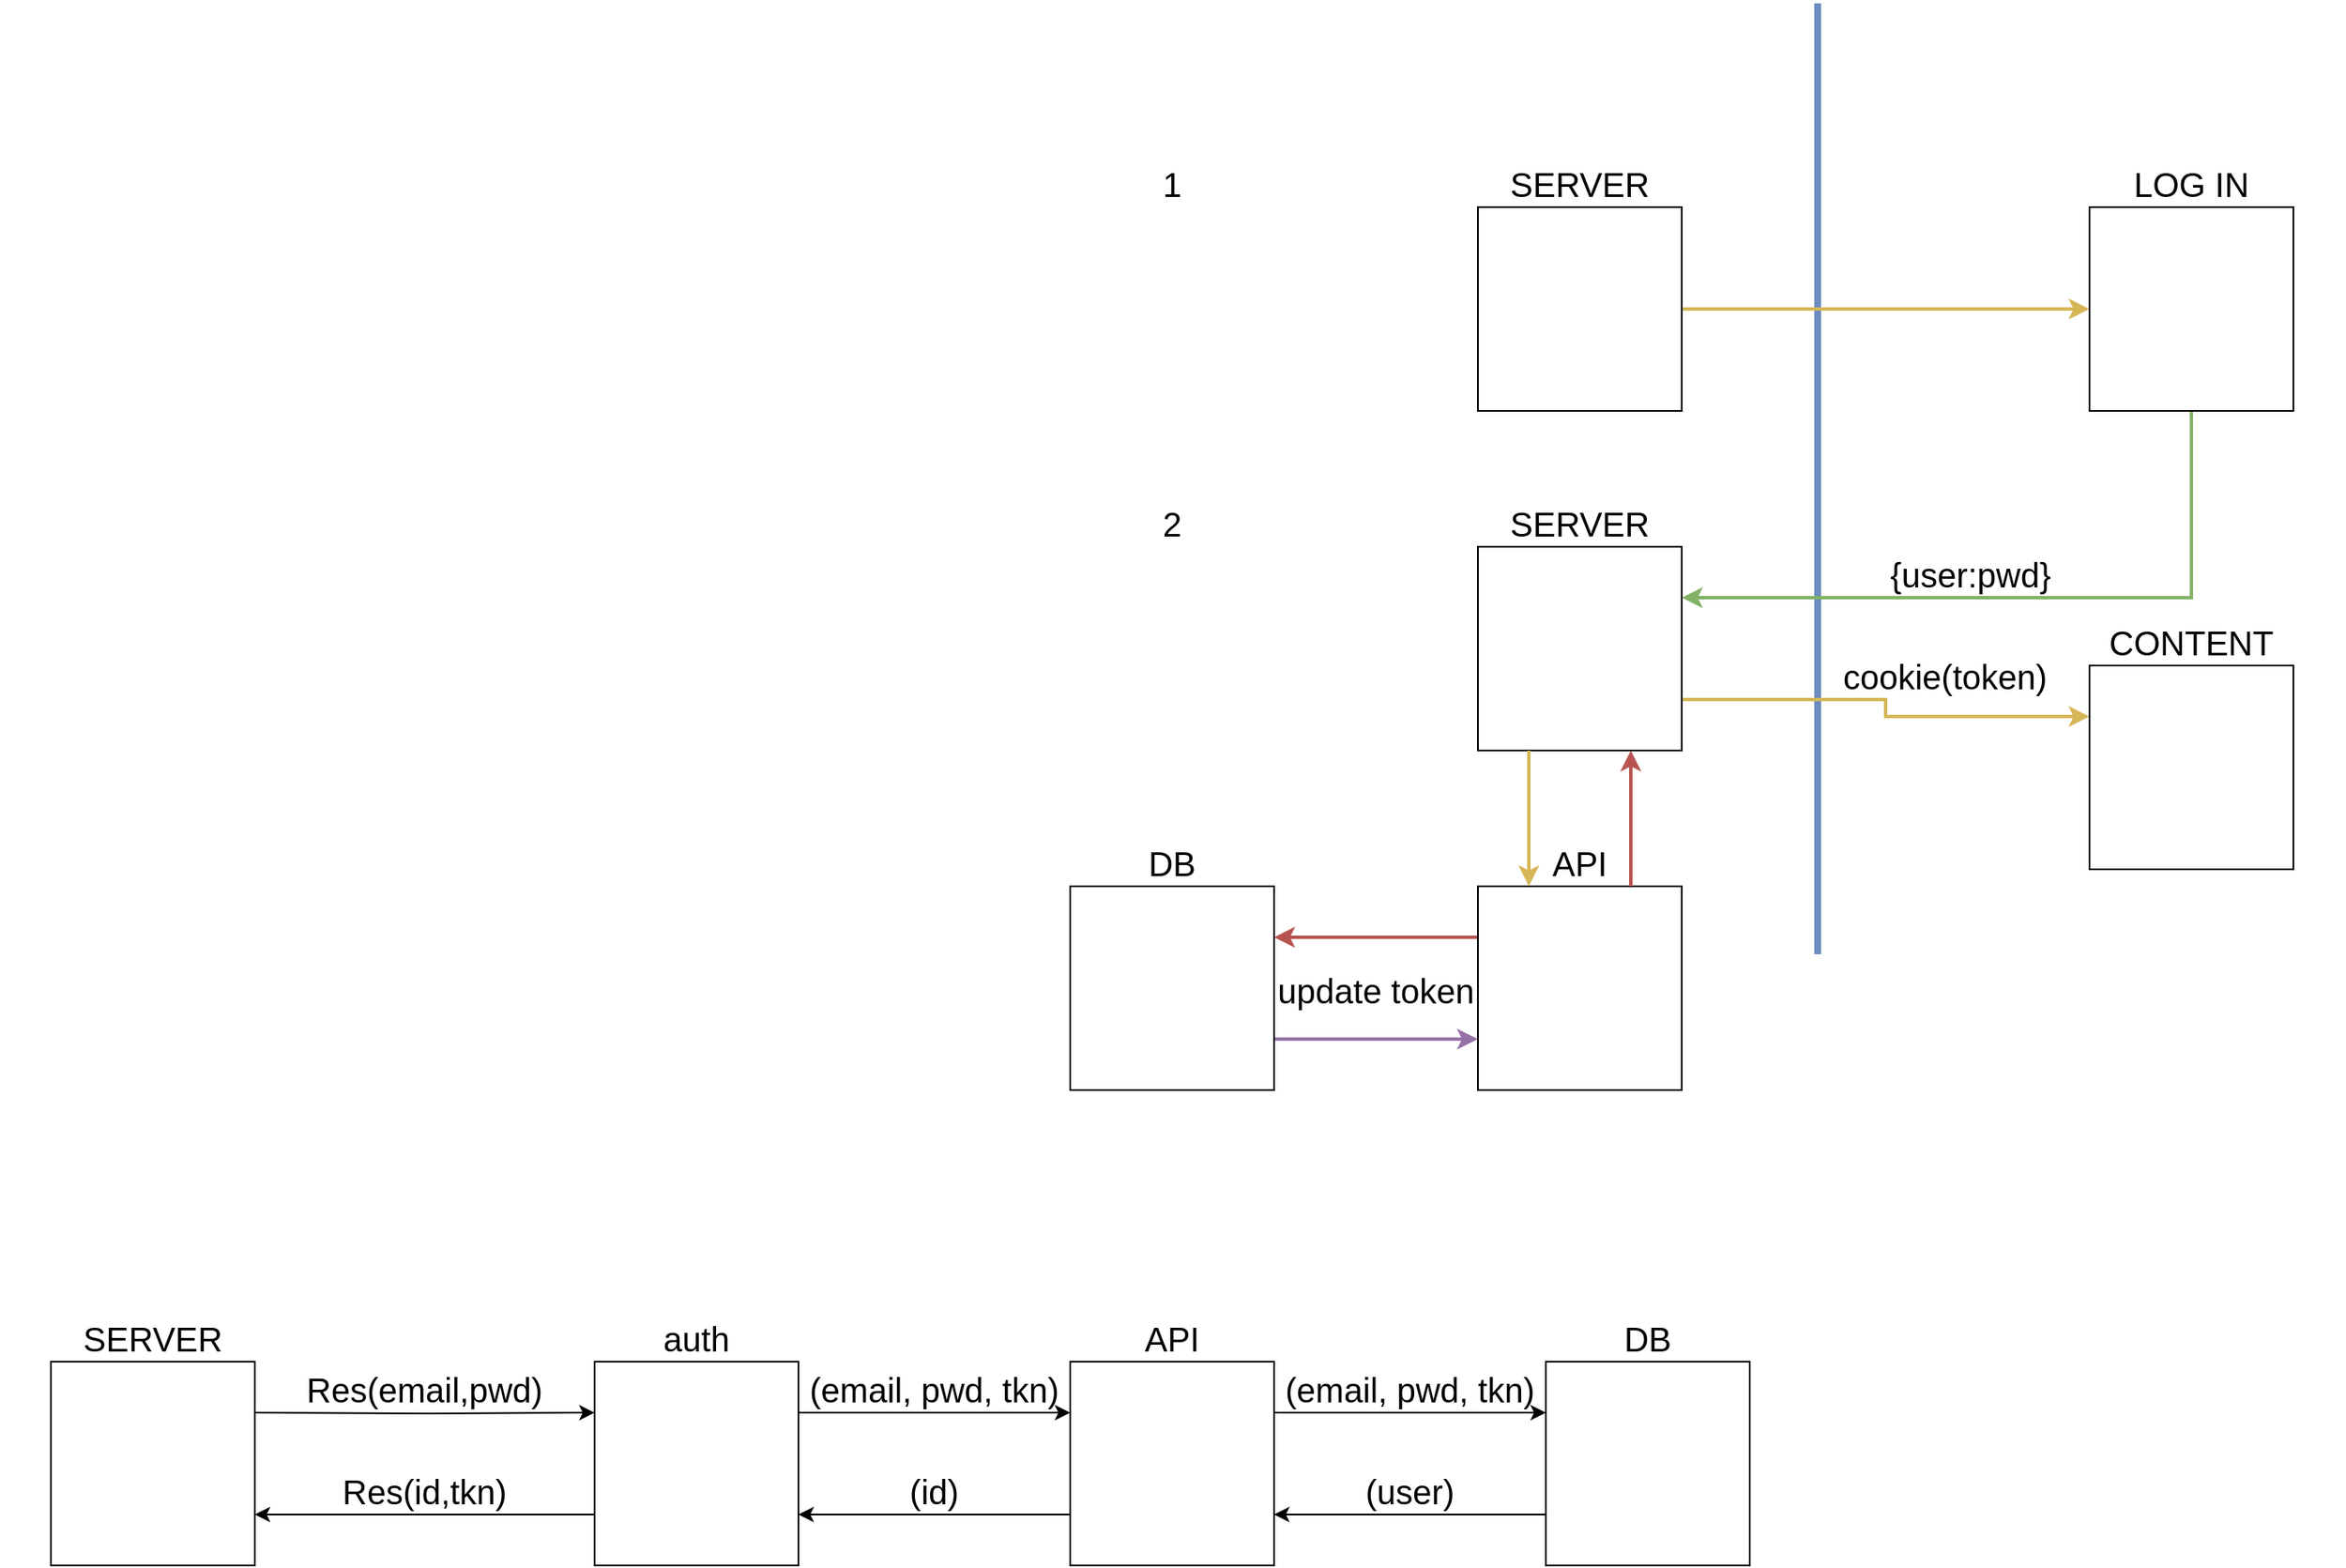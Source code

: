 <mxfile version="16.4.3" type="github">
  <diagram id="QRWkKfWoSAaqpL6tP-VP" name="Page-1">
    <mxGraphModel dx="2112" dy="712" grid="1" gridSize="10" guides="1" tooltips="1" connect="1" arrows="1" fold="1" page="1" pageScale="1" pageWidth="850" pageHeight="1100" math="0" shadow="0">
      <root>
        <mxCell id="0" />
        <mxCell id="1" parent="0" />
        <mxCell id="rA3JXcy08IPIIDM2obJE-3" value="" style="endArrow=none;html=1;rounded=0;fontSize=20;strokeWidth=4;fillColor=#dae8fc;strokeColor=#6c8ebf;" parent="1" edge="1">
          <mxGeometry width="50" height="50" relative="1" as="geometry">
            <mxPoint x="440" y="640" as="sourcePoint" />
            <mxPoint x="440" y="80" as="targetPoint" />
          </mxGeometry>
        </mxCell>
        <mxCell id="rA3JXcy08IPIIDM2obJE-7" style="edgeStyle=orthogonalEdgeStyle;rounded=0;orthogonalLoop=1;jettySize=auto;html=1;exitX=1;exitY=0.5;exitDx=0;exitDy=0;fontSize=20;strokeWidth=2;fillColor=#fff2cc;strokeColor=#d6b656;" parent="1" source="rA3JXcy08IPIIDM2obJE-1" target="rA3JXcy08IPIIDM2obJE-5" edge="1">
          <mxGeometry relative="1" as="geometry" />
        </mxCell>
        <mxCell id="rA3JXcy08IPIIDM2obJE-1" value="" style="whiteSpace=wrap;html=1;aspect=fixed;" parent="1" vertex="1">
          <mxGeometry x="240" y="200" width="120" height="120" as="geometry" />
        </mxCell>
        <mxCell id="rA3JXcy08IPIIDM2obJE-2" value="SERVER" style="text;strokeColor=none;fillColor=none;align=center;verticalAlign=middle;spacingLeft=4;spacingRight=4;overflow=hidden;points=[[0,0.5],[1,0.5]];portConstraint=eastwest;rotatable=0;fontSize=20;" parent="1" vertex="1">
          <mxGeometry x="210" y="170" width="180" height="30" as="geometry" />
        </mxCell>
        <mxCell id="rA3JXcy08IPIIDM2obJE-14" style="edgeStyle=orthogonalEdgeStyle;rounded=0;orthogonalLoop=1;jettySize=auto;html=1;exitX=0.5;exitY=1;exitDx=0;exitDy=0;entryX=1;entryY=0.25;entryDx=0;entryDy=0;fontSize=20;strokeWidth=2;fillColor=#d5e8d4;strokeColor=#82b366;" parent="1" source="rA3JXcy08IPIIDM2obJE-5" target="rA3JXcy08IPIIDM2obJE-11" edge="1">
          <mxGeometry relative="1" as="geometry" />
        </mxCell>
        <mxCell id="rA3JXcy08IPIIDM2obJE-5" value="" style="whiteSpace=wrap;html=1;aspect=fixed;" parent="1" vertex="1">
          <mxGeometry x="600" y="200" width="120" height="120" as="geometry" />
        </mxCell>
        <mxCell id="rA3JXcy08IPIIDM2obJE-8" value="LOG IN" style="text;strokeColor=none;fillColor=none;align=center;verticalAlign=middle;spacingLeft=4;spacingRight=4;overflow=hidden;points=[[0,0.5],[1,0.5]];portConstraint=eastwest;rotatable=0;fontSize=20;" parent="1" vertex="1">
          <mxGeometry x="570" y="170" width="180" height="30" as="geometry" />
        </mxCell>
        <mxCell id="rA3JXcy08IPIIDM2obJE-9" value="1" style="text;strokeColor=none;fillColor=none;align=center;verticalAlign=middle;spacingLeft=4;spacingRight=4;overflow=hidden;points=[[0,0.5],[1,0.5]];portConstraint=eastwest;rotatable=0;fontSize=20;" parent="1" vertex="1">
          <mxGeometry x="-30" y="170" width="180" height="30" as="geometry" />
        </mxCell>
        <mxCell id="rA3JXcy08IPIIDM2obJE-30" style="edgeStyle=orthogonalEdgeStyle;rounded=0;orthogonalLoop=1;jettySize=auto;html=1;exitX=1;exitY=0.75;exitDx=0;exitDy=0;entryX=0;entryY=0.25;entryDx=0;entryDy=0;fontSize=20;fontColor=#66FF66;strokeWidth=2;fillColor=#fff2cc;strokeColor=#d6b656;" parent="1" source="rA3JXcy08IPIIDM2obJE-11" target="rA3JXcy08IPIIDM2obJE-28" edge="1">
          <mxGeometry relative="1" as="geometry" />
        </mxCell>
        <mxCell id="rA3JXcy08IPIIDM2obJE-11" value="" style="whiteSpace=wrap;html=1;aspect=fixed;" parent="1" vertex="1">
          <mxGeometry x="240" y="400" width="120" height="120" as="geometry" />
        </mxCell>
        <mxCell id="rA3JXcy08IPIIDM2obJE-12" value="SERVER" style="text;strokeColor=none;fillColor=none;align=center;verticalAlign=middle;spacingLeft=4;spacingRight=4;overflow=hidden;points=[[0,0.5],[1,0.5]];portConstraint=eastwest;rotatable=0;fontSize=20;" parent="1" vertex="1">
          <mxGeometry x="210" y="370" width="180" height="30" as="geometry" />
        </mxCell>
        <mxCell id="rA3JXcy08IPIIDM2obJE-15" value="{user:pwd}" style="text;strokeColor=none;fillColor=none;align=center;verticalAlign=middle;spacingLeft=4;spacingRight=4;overflow=hidden;points=[[0,0.5],[1,0.5]];portConstraint=eastwest;rotatable=0;fontSize=20;" parent="1" vertex="1">
          <mxGeometry x="440" y="400" width="180" height="30" as="geometry" />
        </mxCell>
        <mxCell id="rA3JXcy08IPIIDM2obJE-25" style="edgeStyle=orthogonalEdgeStyle;rounded=0;orthogonalLoop=1;jettySize=auto;html=1;exitX=0;exitY=0.25;exitDx=0;exitDy=0;entryX=1;entryY=0.25;entryDx=0;entryDy=0;fontSize=20;fontColor=#66FF66;strokeWidth=2;fillColor=#f8cecc;strokeColor=#b85450;" parent="1" source="rA3JXcy08IPIIDM2obJE-16" target="rA3JXcy08IPIIDM2obJE-23" edge="1">
          <mxGeometry relative="1" as="geometry" />
        </mxCell>
        <mxCell id="rA3JXcy08IPIIDM2obJE-16" value="" style="whiteSpace=wrap;html=1;aspect=fixed;" parent="1" vertex="1">
          <mxGeometry x="240" y="600" width="120" height="120" as="geometry" />
        </mxCell>
        <mxCell id="rA3JXcy08IPIIDM2obJE-17" value="API" style="text;strokeColor=none;fillColor=none;align=center;verticalAlign=middle;spacingLeft=4;spacingRight=4;overflow=hidden;points=[[0,0.5],[1,0.5]];portConstraint=eastwest;rotatable=0;fontSize=20;" parent="1" vertex="1">
          <mxGeometry x="210" y="570" width="180" height="30" as="geometry" />
        </mxCell>
        <mxCell id="rA3JXcy08IPIIDM2obJE-19" value="" style="endArrow=classic;html=1;rounded=0;fontSize=20;strokeWidth=2;exitX=0.25;exitY=1;exitDx=0;exitDy=0;entryX=0.25;entryY=0;entryDx=0;entryDy=0;fillColor=#fff2cc;strokeColor=#d6b656;" parent="1" source="rA3JXcy08IPIIDM2obJE-11" target="rA3JXcy08IPIIDM2obJE-16" edge="1">
          <mxGeometry width="50" height="50" relative="1" as="geometry">
            <mxPoint x="490" y="490" as="sourcePoint" />
            <mxPoint x="540" y="440" as="targetPoint" />
          </mxGeometry>
        </mxCell>
        <mxCell id="rA3JXcy08IPIIDM2obJE-20" value="2" style="text;strokeColor=none;fillColor=none;align=center;verticalAlign=middle;spacingLeft=4;spacingRight=4;overflow=hidden;points=[[0,0.5],[1,0.5]];portConstraint=eastwest;rotatable=0;fontSize=20;" parent="1" vertex="1">
          <mxGeometry x="-30" y="370" width="180" height="30" as="geometry" />
        </mxCell>
        <mxCell id="rA3JXcy08IPIIDM2obJE-22" value="" style="endArrow=classic;html=1;rounded=0;fontSize=20;strokeWidth=2;exitX=0.75;exitY=0;exitDx=0;exitDy=0;entryX=0.75;entryY=1;entryDx=0;entryDy=0;fillColor=#f8cecc;strokeColor=#b85450;" parent="1" source="rA3JXcy08IPIIDM2obJE-16" target="rA3JXcy08IPIIDM2obJE-11" edge="1">
          <mxGeometry width="50" height="50" relative="1" as="geometry">
            <mxPoint x="490" y="490" as="sourcePoint" />
            <mxPoint x="540" y="440" as="targetPoint" />
          </mxGeometry>
        </mxCell>
        <mxCell id="rA3JXcy08IPIIDM2obJE-26" style="edgeStyle=orthogonalEdgeStyle;rounded=0;orthogonalLoop=1;jettySize=auto;html=1;exitX=1;exitY=0.75;exitDx=0;exitDy=0;entryX=0;entryY=0.75;entryDx=0;entryDy=0;fontSize=20;fontColor=#66FF66;strokeWidth=2;fillColor=#e1d5e7;strokeColor=#9673a6;" parent="1" source="rA3JXcy08IPIIDM2obJE-23" target="rA3JXcy08IPIIDM2obJE-16" edge="1">
          <mxGeometry relative="1" as="geometry" />
        </mxCell>
        <mxCell id="rA3JXcy08IPIIDM2obJE-23" value="" style="whiteSpace=wrap;html=1;aspect=fixed;" parent="1" vertex="1">
          <mxGeometry y="600" width="120" height="120" as="geometry" />
        </mxCell>
        <mxCell id="rA3JXcy08IPIIDM2obJE-24" value="DB" style="text;strokeColor=none;fillColor=none;align=center;verticalAlign=middle;spacingLeft=4;spacingRight=4;overflow=hidden;points=[[0,0.5],[1,0.5]];portConstraint=eastwest;rotatable=0;fontSize=20;" parent="1" vertex="1">
          <mxGeometry x="-30" y="570" width="180" height="30" as="geometry" />
        </mxCell>
        <mxCell id="rA3JXcy08IPIIDM2obJE-27" value="update token" style="text;strokeColor=none;fillColor=none;align=center;verticalAlign=middle;spacingLeft=4;spacingRight=4;overflow=hidden;points=[[0,0.5],[1,0.5]];portConstraint=eastwest;rotatable=0;fontSize=20;" parent="1" vertex="1">
          <mxGeometry x="90" y="645" width="180" height="30" as="geometry" />
        </mxCell>
        <mxCell id="rA3JXcy08IPIIDM2obJE-28" value="" style="whiteSpace=wrap;html=1;aspect=fixed;" parent="1" vertex="1">
          <mxGeometry x="600" y="470" width="120" height="120" as="geometry" />
        </mxCell>
        <mxCell id="rA3JXcy08IPIIDM2obJE-29" value="CONTENT" style="text;strokeColor=none;fillColor=none;align=center;verticalAlign=middle;spacingLeft=4;spacingRight=4;overflow=hidden;points=[[0,0.5],[1,0.5]];portConstraint=eastwest;rotatable=0;fontSize=20;" parent="1" vertex="1">
          <mxGeometry x="570" y="440" width="180" height="30" as="geometry" />
        </mxCell>
        <mxCell id="rA3JXcy08IPIIDM2obJE-31" value="cookie(token)" style="text;strokeColor=none;fillColor=none;align=center;verticalAlign=middle;spacingLeft=4;spacingRight=4;overflow=hidden;points=[[0,0.5],[1,0.5]];portConstraint=eastwest;rotatable=0;fontSize=20;" parent="1" vertex="1">
          <mxGeometry x="425" y="460" width="180" height="30" as="geometry" />
        </mxCell>
        <mxCell id="etPt2B_qWDYUbVLyfLF9-7" style="edgeStyle=orthogonalEdgeStyle;rounded=0;orthogonalLoop=1;jettySize=auto;html=1;exitX=1;exitY=0.25;exitDx=0;exitDy=0;entryX=0;entryY=0.25;entryDx=0;entryDy=0;" edge="1" parent="1" target="etPt2B_qWDYUbVLyfLF9-3">
          <mxGeometry relative="1" as="geometry">
            <mxPoint x="-480" y="910" as="sourcePoint" />
          </mxGeometry>
        </mxCell>
        <mxCell id="etPt2B_qWDYUbVLyfLF9-1" value="" style="whiteSpace=wrap;html=1;aspect=fixed;" vertex="1" parent="1">
          <mxGeometry x="-600" y="880" width="120" height="120" as="geometry" />
        </mxCell>
        <mxCell id="etPt2B_qWDYUbVLyfLF9-2" value="SERVER" style="text;strokeColor=none;fillColor=none;align=center;verticalAlign=middle;spacingLeft=4;spacingRight=4;overflow=hidden;points=[[0,0.5],[1,0.5]];portConstraint=eastwest;rotatable=0;fontSize=20;" vertex="1" parent="1">
          <mxGeometry x="-630" y="850" width="180" height="30" as="geometry" />
        </mxCell>
        <mxCell id="etPt2B_qWDYUbVLyfLF9-11" style="edgeStyle=orthogonalEdgeStyle;rounded=0;orthogonalLoop=1;jettySize=auto;html=1;exitX=1;exitY=0.25;exitDx=0;exitDy=0;entryX=0;entryY=0.25;entryDx=0;entryDy=0;" edge="1" parent="1" source="etPt2B_qWDYUbVLyfLF9-3" target="etPt2B_qWDYUbVLyfLF9-5">
          <mxGeometry relative="1" as="geometry" />
        </mxCell>
        <mxCell id="etPt2B_qWDYUbVLyfLF9-22" style="edgeStyle=orthogonalEdgeStyle;rounded=0;orthogonalLoop=1;jettySize=auto;html=1;exitX=0;exitY=0.75;exitDx=0;exitDy=0;entryX=1;entryY=0.75;entryDx=0;entryDy=0;" edge="1" parent="1" source="etPt2B_qWDYUbVLyfLF9-3" target="etPt2B_qWDYUbVLyfLF9-1">
          <mxGeometry relative="1" as="geometry" />
        </mxCell>
        <mxCell id="etPt2B_qWDYUbVLyfLF9-3" value="" style="whiteSpace=wrap;html=1;aspect=fixed;" vertex="1" parent="1">
          <mxGeometry x="-280" y="880" width="120" height="120" as="geometry" />
        </mxCell>
        <mxCell id="etPt2B_qWDYUbVLyfLF9-4" value="auth" style="text;strokeColor=none;fillColor=none;align=center;verticalAlign=middle;spacingLeft=4;spacingRight=4;overflow=hidden;points=[[0,0.5],[1,0.5]];portConstraint=eastwest;rotatable=0;fontSize=20;" vertex="1" parent="1">
          <mxGeometry x="-310" y="850" width="180" height="30" as="geometry" />
        </mxCell>
        <mxCell id="etPt2B_qWDYUbVLyfLF9-14" style="edgeStyle=orthogonalEdgeStyle;rounded=0;orthogonalLoop=1;jettySize=auto;html=1;exitX=1;exitY=0.25;exitDx=0;exitDy=0;entryX=0;entryY=0.25;entryDx=0;entryDy=0;" edge="1" parent="1" source="etPt2B_qWDYUbVLyfLF9-5" target="etPt2B_qWDYUbVLyfLF9-12">
          <mxGeometry relative="1" as="geometry" />
        </mxCell>
        <mxCell id="etPt2B_qWDYUbVLyfLF9-20" style="edgeStyle=orthogonalEdgeStyle;rounded=0;orthogonalLoop=1;jettySize=auto;html=1;exitX=0;exitY=0.75;exitDx=0;exitDy=0;entryX=1;entryY=0.75;entryDx=0;entryDy=0;" edge="1" parent="1" source="etPt2B_qWDYUbVLyfLF9-5" target="etPt2B_qWDYUbVLyfLF9-3">
          <mxGeometry relative="1" as="geometry" />
        </mxCell>
        <mxCell id="etPt2B_qWDYUbVLyfLF9-5" value="" style="whiteSpace=wrap;html=1;aspect=fixed;" vertex="1" parent="1">
          <mxGeometry y="880" width="120" height="120" as="geometry" />
        </mxCell>
        <mxCell id="etPt2B_qWDYUbVLyfLF9-6" value="API" style="text;strokeColor=none;fillColor=none;align=center;verticalAlign=middle;spacingLeft=4;spacingRight=4;overflow=hidden;points=[[0,0.5],[1,0.5]];portConstraint=eastwest;rotatable=0;fontSize=20;" vertex="1" parent="1">
          <mxGeometry x="-30" y="850" width="180" height="30" as="geometry" />
        </mxCell>
        <mxCell id="etPt2B_qWDYUbVLyfLF9-8" value="Res(email,pwd)" style="text;strokeColor=none;fillColor=none;align=center;verticalAlign=middle;spacingLeft=4;spacingRight=4;overflow=hidden;points=[[0,0.5],[1,0.5]];portConstraint=eastwest;rotatable=0;fontSize=20;" vertex="1" parent="1">
          <mxGeometry x="-470" y="880" width="180" height="30" as="geometry" />
        </mxCell>
        <mxCell id="etPt2B_qWDYUbVLyfLF9-10" value="(email, pwd, tkn)" style="text;strokeColor=none;fillColor=none;align=center;verticalAlign=middle;spacingLeft=4;spacingRight=4;overflow=hidden;points=[[0,0.5],[1,0.5]];portConstraint=eastwest;rotatable=0;fontSize=20;" vertex="1" parent="1">
          <mxGeometry x="-170" y="880" width="180" height="30" as="geometry" />
        </mxCell>
        <mxCell id="etPt2B_qWDYUbVLyfLF9-16" style="edgeStyle=orthogonalEdgeStyle;rounded=0;orthogonalLoop=1;jettySize=auto;html=1;exitX=0;exitY=0.75;exitDx=0;exitDy=0;entryX=1;entryY=0.75;entryDx=0;entryDy=0;" edge="1" parent="1" source="etPt2B_qWDYUbVLyfLF9-12" target="etPt2B_qWDYUbVLyfLF9-5">
          <mxGeometry relative="1" as="geometry" />
        </mxCell>
        <mxCell id="etPt2B_qWDYUbVLyfLF9-12" value="" style="whiteSpace=wrap;html=1;aspect=fixed;" vertex="1" parent="1">
          <mxGeometry x="280" y="880" width="120" height="120" as="geometry" />
        </mxCell>
        <mxCell id="etPt2B_qWDYUbVLyfLF9-13" value="DB" style="text;strokeColor=none;fillColor=none;align=center;verticalAlign=middle;spacingLeft=4;spacingRight=4;overflow=hidden;points=[[0,0.5],[1,0.5]];portConstraint=eastwest;rotatable=0;fontSize=20;" vertex="1" parent="1">
          <mxGeometry x="250" y="850" width="180" height="30" as="geometry" />
        </mxCell>
        <mxCell id="etPt2B_qWDYUbVLyfLF9-15" value="(email, pwd, tkn)" style="text;strokeColor=none;fillColor=none;align=center;verticalAlign=middle;spacingLeft=4;spacingRight=4;overflow=hidden;points=[[0,0.5],[1,0.5]];portConstraint=eastwest;rotatable=0;fontSize=20;" vertex="1" parent="1">
          <mxGeometry x="110" y="880" width="180" height="30" as="geometry" />
        </mxCell>
        <mxCell id="etPt2B_qWDYUbVLyfLF9-17" value="(user)" style="text;strokeColor=none;fillColor=none;align=center;verticalAlign=middle;spacingLeft=4;spacingRight=4;overflow=hidden;points=[[0,0.5],[1,0.5]];portConstraint=eastwest;rotatable=0;fontSize=20;" vertex="1" parent="1">
          <mxGeometry x="110" y="940" width="180" height="30" as="geometry" />
        </mxCell>
        <mxCell id="etPt2B_qWDYUbVLyfLF9-21" value="(id)" style="text;strokeColor=none;fillColor=none;align=center;verticalAlign=middle;spacingLeft=4;spacingRight=4;overflow=hidden;points=[[0,0.5],[1,0.5]];portConstraint=eastwest;rotatable=0;fontSize=20;" vertex="1" parent="1">
          <mxGeometry x="-170" y="940" width="180" height="30" as="geometry" />
        </mxCell>
        <mxCell id="etPt2B_qWDYUbVLyfLF9-23" value="Res(id,tkn)" style="text;strokeColor=none;fillColor=none;align=center;verticalAlign=middle;spacingLeft=4;spacingRight=4;overflow=hidden;points=[[0,0.5],[1,0.5]];portConstraint=eastwest;rotatable=0;fontSize=20;" vertex="1" parent="1">
          <mxGeometry x="-470" y="940" width="180" height="30" as="geometry" />
        </mxCell>
      </root>
    </mxGraphModel>
  </diagram>
</mxfile>
